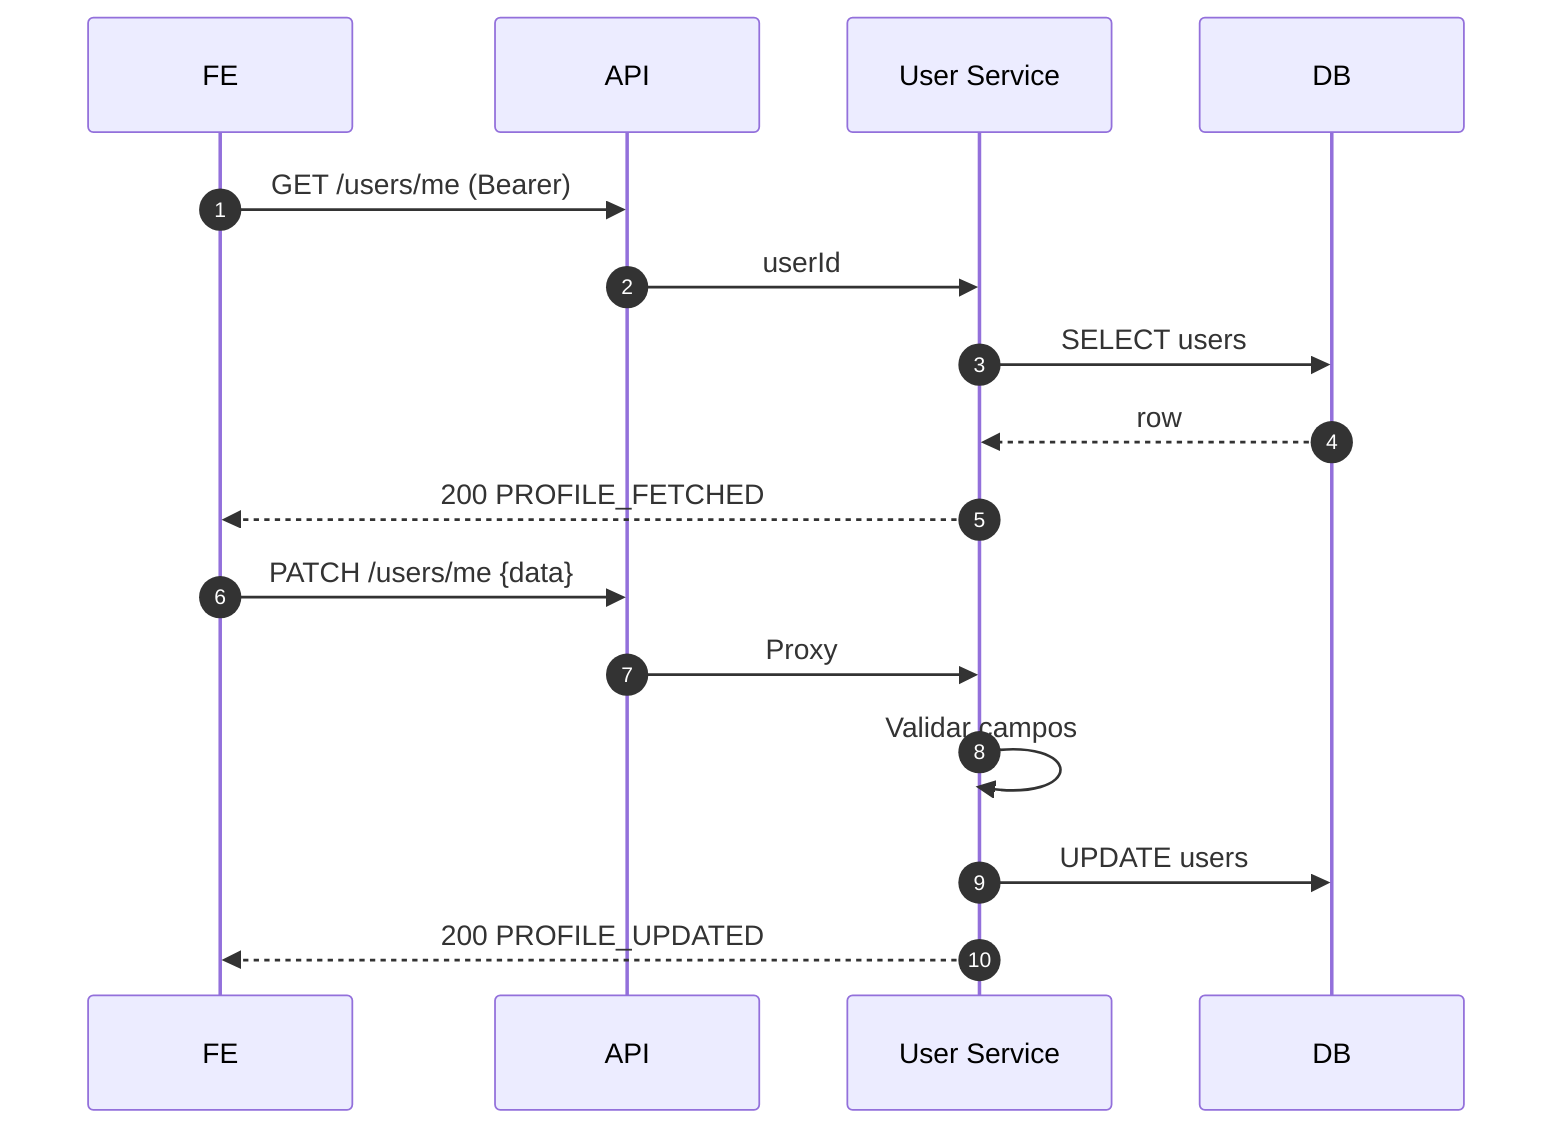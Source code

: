 sequenceDiagram
  autonumber
  participant FE
  participant API
  participant USR as User Service
  participant DB

  FE->>API: GET /users/me (Bearer)
  API->>USR: userId
  USR->>DB: SELECT users
  DB-->>USR: row
  USR-->>FE: 200 PROFILE_FETCHED

  FE->>API: PATCH /users/me {data}
  API->>USR: Proxy
  USR->>USR: Validar campos
  USR->>DB: UPDATE users
  USR-->>FE: 200 PROFILE_UPDATED